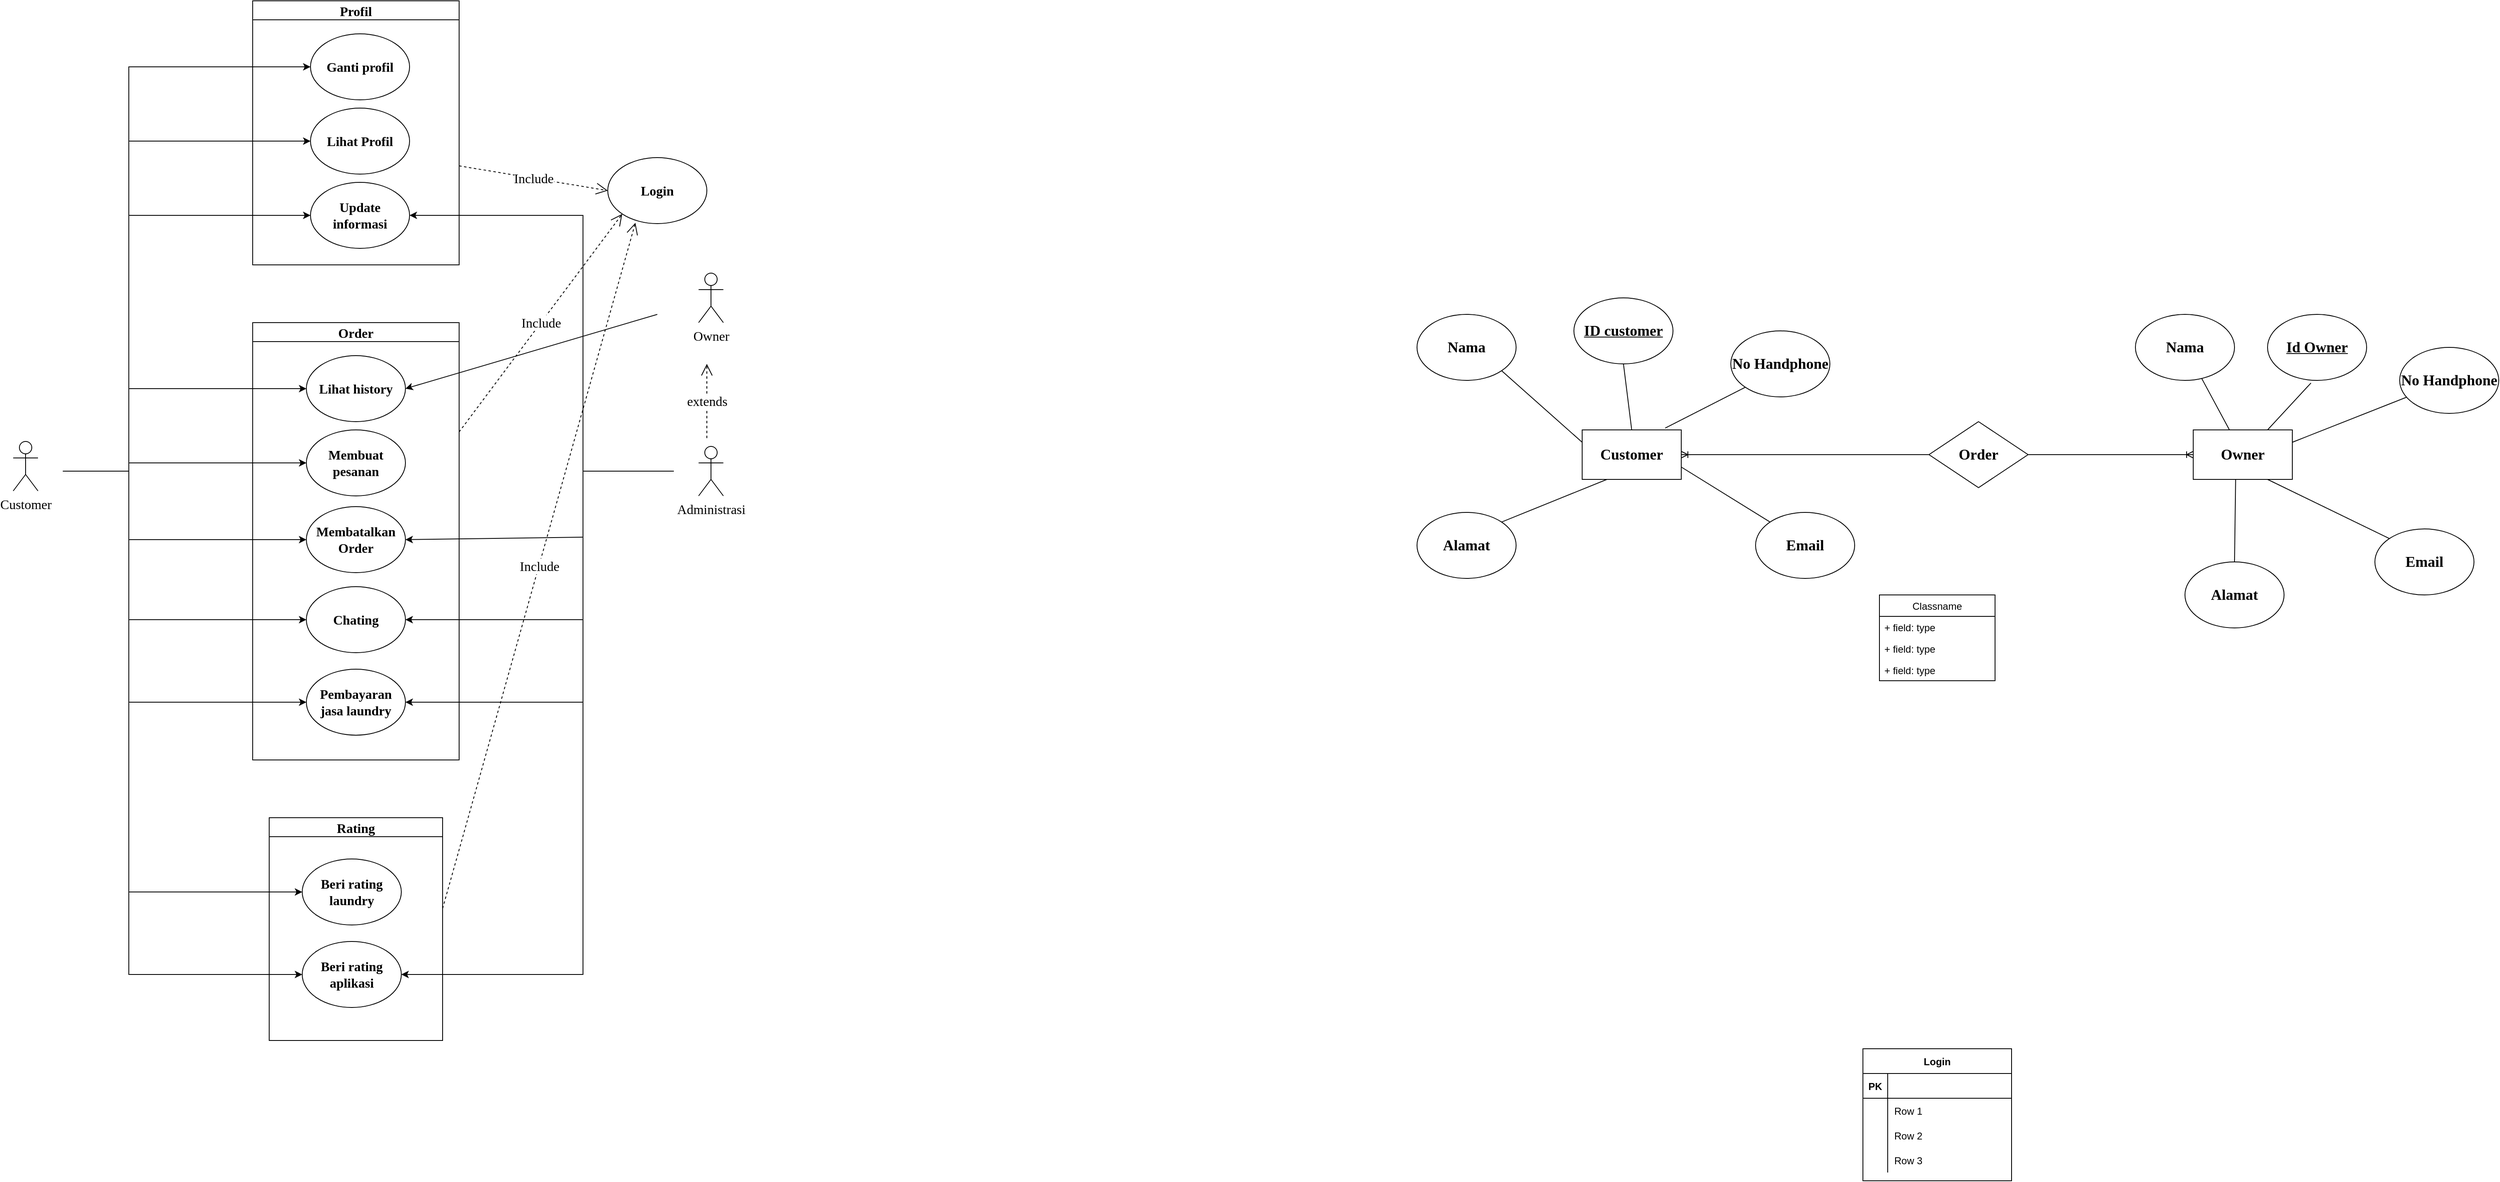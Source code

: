 <mxfile version="20.3.0" type="google" pages="4"><diagram id="HQAU0BLGPyUO8PzHPQU8" name="Page-1"><mxGraphModel grid="1" page="1" gridSize="10" guides="1" tooltips="1" connect="1" arrows="1" fold="1" pageScale="1" pageWidth="850" pageHeight="1100" math="0" shadow="0"><root><mxCell id="0"/><mxCell id="1" parent="0"/><mxCell id="5EICVcRKzervWD6WRTMy-1" value="Order" style="swimlane;fontFamily=Comic Sans MS;fontStyle=1;fontSize=16;" vertex="1" parent="1"><mxGeometry x="170" y="270" width="250" height="530" as="geometry"/></mxCell><mxCell id="5EICVcRKzervWD6WRTMy-2" value="Membuat pesanan" style="ellipse;whiteSpace=wrap;html=1;fontFamily=Comic Sans MS;fontStyle=1;fontSize=16;" vertex="1" parent="5EICVcRKzervWD6WRTMy-1"><mxGeometry x="65" y="130" width="120" height="80" as="geometry"/></mxCell><mxCell id="5EICVcRKzervWD6WRTMy-3" value="Membatalkan Order" style="ellipse;whiteSpace=wrap;html=1;fontFamily=Comic Sans MS;fontStyle=1;fontSize=16;" vertex="1" parent="5EICVcRKzervWD6WRTMy-1"><mxGeometry x="65" y="223" width="120" height="80" as="geometry"/></mxCell><mxCell id="5EICVcRKzervWD6WRTMy-4" value="Chating" style="ellipse;whiteSpace=wrap;html=1;fontFamily=Comic Sans MS;fontStyle=1;fontSize=16;" vertex="1" parent="5EICVcRKzervWD6WRTMy-1"><mxGeometry x="65" y="320" width="120" height="80" as="geometry"/></mxCell><mxCell id="5EICVcRKzervWD6WRTMy-5" value="Pembayaran jasa laundry" style="ellipse;whiteSpace=wrap;html=1;fontFamily=Comic Sans MS;fontStyle=1;fontSize=16;" vertex="1" parent="5EICVcRKzervWD6WRTMy-1"><mxGeometry x="65" y="420" width="120" height="80" as="geometry"/></mxCell><mxCell id="5EICVcRKzervWD6WRTMy-6" value="Lihat history" style="ellipse;whiteSpace=wrap;html=1;fontFamily=Comic Sans MS;fontStyle=1;fontSize=16;" vertex="1" parent="5EICVcRKzervWD6WRTMy-1"><mxGeometry x="65" y="40" width="120" height="80" as="geometry"/></mxCell><mxCell id="5EICVcRKzervWD6WRTMy-7" value="Customer" style="shape=umlActor;verticalLabelPosition=bottom;verticalAlign=top;html=1;outlineConnect=0;fontFamily=Comic Sans MS;fontSize=16;" vertex="1" parent="1"><mxGeometry x="-120" y="414" width="30" height="60" as="geometry"/></mxCell><mxCell id="5EICVcRKzervWD6WRTMy-8" value="Owner" style="shape=umlActor;verticalLabelPosition=bottom;verticalAlign=top;html=1;outlineConnect=0;fontFamily=Comic Sans MS;fontSize=16;" vertex="1" parent="1"><mxGeometry x="710" y="210" width="30" height="60" as="geometry"/></mxCell><mxCell id="5EICVcRKzervWD6WRTMy-9" value="Profil" style="swimlane;fontFamily=Comic Sans MS;fontStyle=1;fontSize=16;" vertex="1" parent="1"><mxGeometry x="170" y="-120" width="250" height="320" as="geometry"/></mxCell><mxCell id="5EICVcRKzervWD6WRTMy-10" value="Ganti profil" style="ellipse;whiteSpace=wrap;html=1;fontFamily=Comic Sans MS;fontStyle=1;fontSize=16;" vertex="1" parent="5EICVcRKzervWD6WRTMy-9"><mxGeometry x="70" y="40" width="120" height="80" as="geometry"/></mxCell><mxCell id="5EICVcRKzervWD6WRTMy-11" value="Update informasi" style="ellipse;whiteSpace=wrap;html=1;fontFamily=Comic Sans MS;fontStyle=1;fontSize=16;" vertex="1" parent="5EICVcRKzervWD6WRTMy-9"><mxGeometry x="70" y="220" width="120" height="80" as="geometry"/></mxCell><mxCell id="5EICVcRKzervWD6WRTMy-12" value="Lihat Profil" style="ellipse;whiteSpace=wrap;html=1;fontFamily=Comic Sans MS;fontStyle=1;fontSize=16;" vertex="1" parent="5EICVcRKzervWD6WRTMy-9"><mxGeometry x="70" y="130" width="120" height="80" as="geometry"/></mxCell><mxCell id="5EICVcRKzervWD6WRTMy-13" value="Rating" style="swimlane;fontFamily=Comic Sans MS;fontStyle=1;fontSize=16;" vertex="1" parent="1"><mxGeometry x="190" y="870" width="210" height="270" as="geometry"/></mxCell><mxCell id="5EICVcRKzervWD6WRTMy-14" value="Beri rating laundry" style="ellipse;whiteSpace=wrap;html=1;fontFamily=Comic Sans MS;fontStyle=1;fontSize=16;" vertex="1" parent="5EICVcRKzervWD6WRTMy-13"><mxGeometry x="40" y="50" width="120" height="80" as="geometry"/></mxCell><mxCell id="5EICVcRKzervWD6WRTMy-15" value="Beri rating aplikasi" style="ellipse;whiteSpace=wrap;html=1;fontFamily=Comic Sans MS;fontStyle=1;fontSize=16;" vertex="1" parent="5EICVcRKzervWD6WRTMy-13"><mxGeometry x="40" y="150" width="120" height="80" as="geometry"/></mxCell><mxCell id="5EICVcRKzervWD6WRTMy-16" value="" style="endArrow=classic;html=1;rounded=0;fontFamily=Comic Sans MS;fontSize=16;entryX=0;entryY=0.5;entryDx=0;entryDy=0;" edge="1" parent="1" target="5EICVcRKzervWD6WRTMy-10"><mxGeometry width="50" height="50" relative="1" as="geometry"><mxPoint x="-60" y="450" as="sourcePoint"/><mxPoint x="380" y="230" as="targetPoint"/><Array as="points"><mxPoint x="20" y="450"/><mxPoint x="20" y="-40"/></Array></mxGeometry></mxCell><mxCell id="5EICVcRKzervWD6WRTMy-17" value="" style="endArrow=classic;html=1;rounded=0;fontFamily=Comic Sans MS;fontSize=16;entryX=0;entryY=0.5;entryDx=0;entryDy=0;" edge="1" parent="1" target="5EICVcRKzervWD6WRTMy-12"><mxGeometry width="50" height="50" relative="1" as="geometry"><mxPoint x="20" y="50" as="sourcePoint"/><mxPoint x="380" y="230" as="targetPoint"/></mxGeometry></mxCell><mxCell id="5EICVcRKzervWD6WRTMy-18" value="" style="endArrow=classic;html=1;rounded=0;fontFamily=Comic Sans MS;fontSize=16;entryX=0;entryY=0.5;entryDx=0;entryDy=0;" edge="1" parent="1" target="5EICVcRKzervWD6WRTMy-11"><mxGeometry width="50" height="50" relative="1" as="geometry"><mxPoint x="20" y="140" as="sourcePoint"/><mxPoint x="380" y="230" as="targetPoint"/></mxGeometry></mxCell><mxCell id="5EICVcRKzervWD6WRTMy-19" value="" style="endArrow=classic;html=1;rounded=0;fontFamily=Comic Sans MS;fontSize=16;entryX=0;entryY=0.5;entryDx=0;entryDy=0;" edge="1" parent="1" target="5EICVcRKzervWD6WRTMy-6"><mxGeometry width="50" height="50" relative="1" as="geometry"><mxPoint x="20" y="350" as="sourcePoint"/><mxPoint x="380" y="520" as="targetPoint"/></mxGeometry></mxCell><mxCell id="5EICVcRKzervWD6WRTMy-20" value="" style="endArrow=classic;html=1;rounded=0;fontFamily=Comic Sans MS;fontSize=16;entryX=0;entryY=0.5;entryDx=0;entryDy=0;" edge="1" parent="1" target="5EICVcRKzervWD6WRTMy-2"><mxGeometry width="50" height="50" relative="1" as="geometry"><mxPoint x="20" y="440" as="sourcePoint"/><mxPoint x="380" y="520" as="targetPoint"/></mxGeometry></mxCell><mxCell id="5EICVcRKzervWD6WRTMy-21" value="" style="endArrow=classic;html=1;rounded=0;fontFamily=Comic Sans MS;fontSize=16;entryX=0;entryY=0.5;entryDx=0;entryDy=0;" edge="1" parent="1" target="5EICVcRKzervWD6WRTMy-15"><mxGeometry width="50" height="50" relative="1" as="geometry"><mxPoint x="-60" y="450" as="sourcePoint"/><mxPoint x="380" y="660" as="targetPoint"/><Array as="points"><mxPoint x="20" y="450"/><mxPoint x="20" y="1060"/></Array></mxGeometry></mxCell><mxCell id="5EICVcRKzervWD6WRTMy-22" value="" style="endArrow=classic;html=1;rounded=0;fontFamily=Comic Sans MS;fontSize=16;entryX=0;entryY=0.5;entryDx=0;entryDy=0;" edge="1" parent="1" target="5EICVcRKzervWD6WRTMy-3"><mxGeometry width="50" height="50" relative="1" as="geometry"><mxPoint x="20" y="533" as="sourcePoint"/><mxPoint x="380" y="660" as="targetPoint"/></mxGeometry></mxCell><mxCell id="5EICVcRKzervWD6WRTMy-23" value="" style="endArrow=classic;html=1;rounded=0;fontFamily=Comic Sans MS;fontSize=16;entryX=0;entryY=0.5;entryDx=0;entryDy=0;" edge="1" parent="1" target="5EICVcRKzervWD6WRTMy-4"><mxGeometry width="50" height="50" relative="1" as="geometry"><mxPoint x="20" y="630" as="sourcePoint"/><mxPoint x="380" y="660" as="targetPoint"/></mxGeometry></mxCell><mxCell id="5EICVcRKzervWD6WRTMy-24" value="" style="endArrow=classic;html=1;rounded=0;fontFamily=Comic Sans MS;fontSize=16;entryX=0;entryY=0.5;entryDx=0;entryDy=0;" edge="1" parent="1" target="5EICVcRKzervWD6WRTMy-5"><mxGeometry width="50" height="50" relative="1" as="geometry"><mxPoint x="20" y="730" as="sourcePoint"/><mxPoint x="380" y="810" as="targetPoint"/></mxGeometry></mxCell><mxCell id="5EICVcRKzervWD6WRTMy-25" value="" style="endArrow=classic;html=1;rounded=0;fontFamily=Comic Sans MS;fontSize=16;entryX=0;entryY=0.5;entryDx=0;entryDy=0;" edge="1" parent="1" target="5EICVcRKzervWD6WRTMy-14"><mxGeometry width="50" height="50" relative="1" as="geometry"><mxPoint x="20" y="960" as="sourcePoint"/><mxPoint x="380" y="810" as="targetPoint"/></mxGeometry></mxCell><mxCell id="5EICVcRKzervWD6WRTMy-26" value="" style="endArrow=classic;html=1;rounded=0;fontFamily=Comic Sans MS;fontSize=16;entryX=1;entryY=0.5;entryDx=0;entryDy=0;" edge="1" parent="1" target="5EICVcRKzervWD6WRTMy-11"><mxGeometry width="50" height="50" relative="1" as="geometry"><mxPoint x="680" y="450" as="sourcePoint"/><mxPoint x="380" y="380" as="targetPoint"/><Array as="points"><mxPoint x="570" y="450"/><mxPoint x="570" y="140"/></Array></mxGeometry></mxCell><mxCell id="5EICVcRKzervWD6WRTMy-27" value="" style="endArrow=classic;html=1;rounded=0;fontFamily=Comic Sans MS;fontSize=16;entryX=1;entryY=0.5;entryDx=0;entryDy=0;" edge="1" parent="1" target="5EICVcRKzervWD6WRTMy-15"><mxGeometry width="50" height="50" relative="1" as="geometry"><mxPoint x="680" y="450" as="sourcePoint"/><mxPoint x="380" y="520" as="targetPoint"/><Array as="points"><mxPoint x="570" y="450"/><mxPoint x="570" y="530"/><mxPoint x="570" y="1060"/></Array></mxGeometry></mxCell><mxCell id="5EICVcRKzervWD6WRTMy-28" value="" style="endArrow=classic;html=1;rounded=0;fontFamily=Comic Sans MS;fontSize=16;entryX=1;entryY=0.5;entryDx=0;entryDy=0;" edge="1" parent="1" target="5EICVcRKzervWD6WRTMy-3"><mxGeometry width="50" height="50" relative="1" as="geometry"><mxPoint x="570" y="530" as="sourcePoint"/><mxPoint x="360" y="530" as="targetPoint"/></mxGeometry></mxCell><mxCell id="5EICVcRKzervWD6WRTMy-29" value="" style="endArrow=classic;html=1;rounded=0;fontFamily=Comic Sans MS;fontSize=16;entryX=1;entryY=0.5;entryDx=0;entryDy=0;" edge="1" parent="1" target="5EICVcRKzervWD6WRTMy-4"><mxGeometry width="50" height="50" relative="1" as="geometry"><mxPoint x="570" y="630" as="sourcePoint"/><mxPoint x="380" y="520" as="targetPoint"/></mxGeometry></mxCell><mxCell id="5EICVcRKzervWD6WRTMy-30" value="Login" style="ellipse;whiteSpace=wrap;html=1;fontFamily=Comic Sans MS;fontStyle=1;fontSize=16;" vertex="1" parent="1"><mxGeometry x="600" y="70" width="120" height="80" as="geometry"/></mxCell><mxCell id="5EICVcRKzervWD6WRTMy-31" value="Include" style="endArrow=open;endSize=12;dashed=1;html=1;rounded=0;fontFamily=Comic Sans MS;fontSize=16;entryX=0;entryY=0.5;entryDx=0;entryDy=0;" edge="1" parent="1" target="5EICVcRKzervWD6WRTMy-30"><mxGeometry width="160" relative="1" as="geometry"><mxPoint x="420" y="80" as="sourcePoint"/><mxPoint x="430" y="410" as="targetPoint"/></mxGeometry></mxCell><mxCell id="5EICVcRKzervWD6WRTMy-32" value="Include" style="endArrow=open;endSize=12;dashed=1;html=1;rounded=0;fontFamily=Comic Sans MS;fontSize=16;exitX=1;exitY=0.25;exitDx=0;exitDy=0;entryX=0;entryY=1;entryDx=0;entryDy=0;" edge="1" parent="1" source="5EICVcRKzervWD6WRTMy-1" target="5EICVcRKzervWD6WRTMy-30"><mxGeometry width="160" relative="1" as="geometry"><mxPoint x="430.0" y="90" as="sourcePoint"/><mxPoint x="600" y="60" as="targetPoint"/></mxGeometry></mxCell><mxCell id="5EICVcRKzervWD6WRTMy-33" value="Include" style="endArrow=open;endSize=12;dashed=1;html=1;rounded=0;fontFamily=Comic Sans MS;fontSize=16;entryX=0.279;entryY=0.987;entryDx=0;entryDy=0;entryPerimeter=0;" edge="1" parent="1" target="5EICVcRKzervWD6WRTMy-30"><mxGeometry width="160" relative="1" as="geometry"><mxPoint x="400" y="980" as="sourcePoint"/><mxPoint x="610.0" y="70" as="targetPoint"/></mxGeometry></mxCell><mxCell id="5EICVcRKzervWD6WRTMy-34" value="Administrasi" style="shape=umlActor;verticalLabelPosition=bottom;verticalAlign=top;html=1;outlineConnect=0;fontFamily=Comic Sans MS;fontSize=16;" vertex="1" parent="1"><mxGeometry x="710" y="420" width="30" height="60" as="geometry"/></mxCell><mxCell id="5EICVcRKzervWD6WRTMy-35" value="extends" style="endArrow=open;endSize=12;dashed=1;html=1;rounded=0;fontFamily=Comic Sans MS;fontSize=16;" edge="1" parent="1"><mxGeometry width="160" relative="1" as="geometry"><mxPoint x="720" y="410" as="sourcePoint"/><mxPoint x="720" y="320" as="targetPoint"/></mxGeometry></mxCell><mxCell id="5EICVcRKzervWD6WRTMy-36" value="" style="endArrow=classic;html=1;rounded=0;fontFamily=Comic Sans MS;fontSize=16;entryX=1;entryY=0.5;entryDx=0;entryDy=0;" edge="1" parent="1" target="5EICVcRKzervWD6WRTMy-6"><mxGeometry width="50" height="50" relative="1" as="geometry"><mxPoint x="660" y="260" as="sourcePoint"/><mxPoint x="310" y="460" as="targetPoint"/></mxGeometry></mxCell><mxCell id="5EICVcRKzervWD6WRTMy-37" value="" style="endArrow=classic;html=1;rounded=0;fontFamily=Comic Sans MS;fontSize=16;entryX=1;entryY=0.5;entryDx=0;entryDy=0;" edge="1" parent="1" target="5EICVcRKzervWD6WRTMy-5"><mxGeometry width="50" height="50" relative="1" as="geometry"><mxPoint x="570" y="730" as="sourcePoint"/><mxPoint x="310" y="460" as="targetPoint"/></mxGeometry></mxCell><mxCell id="5EICVcRKzervWD6WRTMy-38" value="Nama" style="ellipse;whiteSpace=wrap;html=1;fontFamily=Comic Sans MS;fontSize=18;fontStyle=1" vertex="1" parent="1"><mxGeometry x="1580" y="260" width="120" height="80" as="geometry"/></mxCell><mxCell id="5EICVcRKzervWD6WRTMy-39" value="Customer" style="rounded=0;whiteSpace=wrap;html=1;fontFamily=Comic Sans MS;fontSize=18;fontStyle=1" vertex="1" parent="1"><mxGeometry x="1780" y="400" width="120" height="60" as="geometry"/></mxCell><mxCell id="5EICVcRKzervWD6WRTMy-40" value="Email" style="ellipse;whiteSpace=wrap;html=1;fontFamily=Comic Sans MS;fontSize=18;fontStyle=1" vertex="1" parent="1"><mxGeometry x="1990" y="500" width="120" height="80" as="geometry"/></mxCell><mxCell id="5EICVcRKzervWD6WRTMy-41" value="ID customer" style="ellipse;whiteSpace=wrap;html=1;fontFamily=Comic Sans MS;fontSize=18;fontStyle=5" vertex="1" parent="1"><mxGeometry x="1770" y="240" width="120" height="80" as="geometry"/></mxCell><mxCell id="5EICVcRKzervWD6WRTMy-42" value="No Handphone" style="ellipse;whiteSpace=wrap;html=1;fontFamily=Comic Sans MS;fontSize=18;fontStyle=1" vertex="1" parent="1"><mxGeometry x="1960" y="280" width="120" height="80" as="geometry"/></mxCell><mxCell id="5EICVcRKzervWD6WRTMy-43" value="Alamat" style="ellipse;whiteSpace=wrap;html=1;fontFamily=Comic Sans MS;fontSize=18;fontStyle=1" vertex="1" parent="1"><mxGeometry x="1580" y="500" width="120" height="80" as="geometry"/></mxCell><mxCell id="5EICVcRKzervWD6WRTMy-44" value="" style="endArrow=none;html=1;rounded=0;fontFamily=Comic Sans MS;fontSize=18;entryX=0.5;entryY=1;entryDx=0;entryDy=0;exitX=0.5;exitY=0;exitDx=0;exitDy=0;" edge="1" parent="1" source="5EICVcRKzervWD6WRTMy-39" target="5EICVcRKzervWD6WRTMy-41"><mxGeometry width="50" height="50" relative="1" as="geometry"><mxPoint x="1840" y="340" as="sourcePoint"/><mxPoint x="1890" y="290" as="targetPoint"/></mxGeometry></mxCell><mxCell id="5EICVcRKzervWD6WRTMy-45" value="" style="endArrow=none;html=1;rounded=0;fontFamily=Comic Sans MS;fontSize=18;entryX=0;entryY=1;entryDx=0;entryDy=0;exitX=0.838;exitY=-0.036;exitDx=0;exitDy=0;exitPerimeter=0;" edge="1" parent="1" source="5EICVcRKzervWD6WRTMy-39" target="5EICVcRKzervWD6WRTMy-42"><mxGeometry width="50" height="50" relative="1" as="geometry"><mxPoint x="1840" y="340" as="sourcePoint"/><mxPoint x="1890" y="290" as="targetPoint"/></mxGeometry></mxCell><mxCell id="5EICVcRKzervWD6WRTMy-46" value="" style="endArrow=none;html=1;rounded=0;fontFamily=Comic Sans MS;fontSize=18;entryX=0;entryY=0;entryDx=0;entryDy=0;exitX=1;exitY=0.75;exitDx=0;exitDy=0;" edge="1" parent="1" source="5EICVcRKzervWD6WRTMy-39" target="5EICVcRKzervWD6WRTMy-40"><mxGeometry width="50" height="50" relative="1" as="geometry"><mxPoint x="1840" y="340" as="sourcePoint"/><mxPoint x="1890" y="290" as="targetPoint"/></mxGeometry></mxCell><mxCell id="5EICVcRKzervWD6WRTMy-47" value="" style="endArrow=none;html=1;rounded=0;fontFamily=Comic Sans MS;fontSize=18;entryX=1;entryY=0;entryDx=0;entryDy=0;exitX=0.25;exitY=1;exitDx=0;exitDy=0;" edge="1" parent="1" source="5EICVcRKzervWD6WRTMy-39" target="5EICVcRKzervWD6WRTMy-43"><mxGeometry width="50" height="50" relative="1" as="geometry"><mxPoint x="1840" y="340" as="sourcePoint"/><mxPoint x="1890" y="290" as="targetPoint"/></mxGeometry></mxCell><mxCell id="5EICVcRKzervWD6WRTMy-48" value="" style="endArrow=none;html=1;rounded=0;fontFamily=Comic Sans MS;fontSize=18;entryX=1;entryY=1;entryDx=0;entryDy=0;exitX=0;exitY=0.25;exitDx=0;exitDy=0;" edge="1" parent="1" source="5EICVcRKzervWD6WRTMy-39" target="5EICVcRKzervWD6WRTMy-38"><mxGeometry width="50" height="50" relative="1" as="geometry"><mxPoint x="1840" y="340" as="sourcePoint"/><mxPoint x="1890" y="290" as="targetPoint"/></mxGeometry></mxCell><mxCell id="5EICVcRKzervWD6WRTMy-49" value="Order" style="rhombus;whiteSpace=wrap;html=1;fontFamily=Comic Sans MS;fontSize=18;fontStyle=1" vertex="1" parent="1"><mxGeometry x="2200" y="390" width="120" height="80" as="geometry"/></mxCell><mxCell id="5EICVcRKzervWD6WRTMy-50" value="Owner" style="rounded=0;whiteSpace=wrap;html=1;fontFamily=Comic Sans MS;fontSize=18;fontStyle=1" vertex="1" parent="1"><mxGeometry x="2520" y="400" width="120" height="60" as="geometry"/></mxCell><mxCell id="5EICVcRKzervWD6WRTMy-51" value="Nama" style="ellipse;whiteSpace=wrap;html=1;fontFamily=Comic Sans MS;fontSize=18;fontStyle=1" vertex="1" parent="1"><mxGeometry x="2450" y="260" width="120" height="80" as="geometry"/></mxCell><mxCell id="5EICVcRKzervWD6WRTMy-52" value="Id Owner" style="ellipse;whiteSpace=wrap;html=1;fontFamily=Comic Sans MS;fontSize=18;fontStyle=5" vertex="1" parent="1"><mxGeometry x="2610" y="260" width="120" height="80" as="geometry"/></mxCell><mxCell id="5EICVcRKzervWD6WRTMy-53" value="No Handphone" style="ellipse;whiteSpace=wrap;html=1;fontFamily=Comic Sans MS;fontSize=18;fontStyle=1" vertex="1" parent="1"><mxGeometry x="2770" y="300" width="120" height="80" as="geometry"/></mxCell><mxCell id="5EICVcRKzervWD6WRTMy-54" value="Email" style="ellipse;whiteSpace=wrap;html=1;fontFamily=Comic Sans MS;fontSize=18;fontStyle=1" vertex="1" parent="1"><mxGeometry x="2740" y="520" width="120" height="80" as="geometry"/></mxCell><mxCell id="5EICVcRKzervWD6WRTMy-55" value="Alamat" style="ellipse;whiteSpace=wrap;html=1;fontFamily=Comic Sans MS;fontSize=18;fontStyle=1" vertex="1" parent="1"><mxGeometry x="2510" y="560" width="120" height="80" as="geometry"/></mxCell><mxCell id="5EICVcRKzervWD6WRTMy-56" value="" style="edgeStyle=entityRelationEdgeStyle;fontSize=12;html=1;endArrow=ERoneToMany;rounded=0;fontFamily=Comic Sans MS;entryX=1;entryY=0.5;entryDx=0;entryDy=0;exitX=0;exitY=0.5;exitDx=0;exitDy=0;" edge="1" parent="1" source="5EICVcRKzervWD6WRTMy-49" target="5EICVcRKzervWD6WRTMy-39"><mxGeometry width="100" height="100" relative="1" as="geometry"><mxPoint x="2100" y="500" as="sourcePoint"/><mxPoint x="2200" y="400" as="targetPoint"/></mxGeometry></mxCell><mxCell id="5EICVcRKzervWD6WRTMy-57" value="" style="endArrow=none;html=1;rounded=0;fontFamily=Comic Sans MS;fontSize=18;" edge="1" parent="1" source="5EICVcRKzervWD6WRTMy-50" target="5EICVcRKzervWD6WRTMy-51"><mxGeometry width="50" height="50" relative="1" as="geometry"><mxPoint x="2430" y="500" as="sourcePoint"/><mxPoint x="2480" y="450" as="targetPoint"/></mxGeometry></mxCell><mxCell id="5EICVcRKzervWD6WRTMy-58" value="" style="endArrow=none;html=1;rounded=0;fontFamily=Comic Sans MS;fontSize=18;entryX=0.438;entryY=1.04;entryDx=0;entryDy=0;entryPerimeter=0;exitX=0.75;exitY=0;exitDx=0;exitDy=0;" edge="1" parent="1" source="5EICVcRKzervWD6WRTMy-50" target="5EICVcRKzervWD6WRTMy-52"><mxGeometry width="50" height="50" relative="1" as="geometry"><mxPoint x="2430" y="500" as="sourcePoint"/><mxPoint x="2480" y="450" as="targetPoint"/></mxGeometry></mxCell><mxCell id="5EICVcRKzervWD6WRTMy-59" value="" style="endArrow=none;html=1;rounded=0;fontFamily=Comic Sans MS;fontSize=18;exitX=1;exitY=0.25;exitDx=0;exitDy=0;" edge="1" parent="1" source="5EICVcRKzervWD6WRTMy-50" target="5EICVcRKzervWD6WRTMy-53"><mxGeometry width="50" height="50" relative="1" as="geometry"><mxPoint x="2430" y="500" as="sourcePoint"/><mxPoint x="2480" y="450" as="targetPoint"/></mxGeometry></mxCell><mxCell id="5EICVcRKzervWD6WRTMy-60" value="" style="endArrow=none;html=1;rounded=0;fontFamily=Comic Sans MS;fontSize=18;entryX=0;entryY=0;entryDx=0;entryDy=0;exitX=0.75;exitY=1;exitDx=0;exitDy=0;" edge="1" parent="1" source="5EICVcRKzervWD6WRTMy-50" target="5EICVcRKzervWD6WRTMy-54"><mxGeometry width="50" height="50" relative="1" as="geometry"><mxPoint x="2430" y="500" as="sourcePoint"/><mxPoint x="2480" y="450" as="targetPoint"/></mxGeometry></mxCell><mxCell id="5EICVcRKzervWD6WRTMy-61" value="" style="endArrow=none;html=1;rounded=0;fontFamily=Comic Sans MS;fontSize=18;entryX=0.428;entryY=0.993;entryDx=0;entryDy=0;entryPerimeter=0;exitX=0.5;exitY=0;exitDx=0;exitDy=0;" edge="1" parent="1" source="5EICVcRKzervWD6WRTMy-55" target="5EICVcRKzervWD6WRTMy-50"><mxGeometry width="50" height="50" relative="1" as="geometry"><mxPoint x="2430" y="500" as="sourcePoint"/><mxPoint x="2480" y="450" as="targetPoint"/></mxGeometry></mxCell><mxCell id="5EICVcRKzervWD6WRTMy-62" value="" style="edgeStyle=entityRelationEdgeStyle;fontSize=12;html=1;endArrow=ERoneToMany;rounded=0;fontFamily=Comic Sans MS;entryX=0;entryY=0.5;entryDx=0;entryDy=0;exitX=1;exitY=0.5;exitDx=0;exitDy=0;" edge="1" parent="1" source="5EICVcRKzervWD6WRTMy-49" target="5EICVcRKzervWD6WRTMy-50"><mxGeometry width="100" height="100" relative="1" as="geometry"><mxPoint x="2400" y="530" as="sourcePoint"/><mxPoint x="2500" y="430" as="targetPoint"/></mxGeometry></mxCell><mxCell id="5EICVcRKzervWD6WRTMy-63" value="Classname" style="swimlane;fontStyle=0;childLayout=stackLayout;horizontal=1;startSize=26;fillColor=none;horizontalStack=0;resizeParent=1;resizeParentMax=0;resizeLast=0;collapsible=1;marginBottom=0;" vertex="1" parent="1"><mxGeometry x="2140" y="600" width="140" height="104" as="geometry"/></mxCell><mxCell id="5EICVcRKzervWD6WRTMy-64" value="+ field: type" style="text;strokeColor=none;fillColor=none;align=left;verticalAlign=top;spacingLeft=4;spacingRight=4;overflow=hidden;rotatable=0;points=[[0,0.5],[1,0.5]];portConstraint=eastwest;" vertex="1" parent="5EICVcRKzervWD6WRTMy-63"><mxGeometry y="26" width="140" height="26" as="geometry"/></mxCell><mxCell id="5EICVcRKzervWD6WRTMy-65" value="+ field: type" style="text;strokeColor=none;fillColor=none;align=left;verticalAlign=top;spacingLeft=4;spacingRight=4;overflow=hidden;rotatable=0;points=[[0,0.5],[1,0.5]];portConstraint=eastwest;" vertex="1" parent="5EICVcRKzervWD6WRTMy-63"><mxGeometry y="52" width="140" height="26" as="geometry"/></mxCell><mxCell id="5EICVcRKzervWD6WRTMy-66" value="+ field: type" style="text;strokeColor=none;fillColor=none;align=left;verticalAlign=top;spacingLeft=4;spacingRight=4;overflow=hidden;rotatable=0;points=[[0,0.5],[1,0.5]];portConstraint=eastwest;" vertex="1" parent="5EICVcRKzervWD6WRTMy-63"><mxGeometry y="78" width="140" height="26" as="geometry"/></mxCell><mxCell id="5EICVcRKzervWD6WRTMy-67" value="Login" style="shape=table;startSize=30;container=1;collapsible=1;childLayout=tableLayout;fixedRows=1;rowLines=0;fontStyle=1;align=center;resizeLast=1;" vertex="1" parent="1"><mxGeometry x="2120" y="1150" width="180" height="160" as="geometry"/></mxCell><mxCell id="5EICVcRKzervWD6WRTMy-68" value="" style="shape=tableRow;horizontal=0;startSize=0;swimlaneHead=0;swimlaneBody=0;fillColor=none;collapsible=0;dropTarget=0;points=[[0,0.5],[1,0.5]];portConstraint=eastwest;top=0;left=0;right=0;bottom=1;" vertex="1" parent="5EICVcRKzervWD6WRTMy-67"><mxGeometry y="30" width="180" height="30" as="geometry"/></mxCell><mxCell id="5EICVcRKzervWD6WRTMy-69" value="PK" style="shape=partialRectangle;connectable=0;fillColor=none;top=0;left=0;bottom=0;right=0;fontStyle=1;overflow=hidden;" vertex="1" parent="5EICVcRKzervWD6WRTMy-68"><mxGeometry width="30" height="30" as="geometry"><mxRectangle width="30" height="30" as="alternateBounds"/></mxGeometry></mxCell><mxCell id="5EICVcRKzervWD6WRTMy-70" value="" style="shape=partialRectangle;connectable=0;fillColor=none;top=0;left=0;bottom=0;right=0;align=left;spacingLeft=6;fontStyle=5;overflow=hidden;" vertex="1" parent="5EICVcRKzervWD6WRTMy-68"><mxGeometry x="30" width="150" height="30" as="geometry"><mxRectangle width="150" height="30" as="alternateBounds"/></mxGeometry></mxCell><mxCell id="5EICVcRKzervWD6WRTMy-71" value="" style="shape=tableRow;horizontal=0;startSize=0;swimlaneHead=0;swimlaneBody=0;fillColor=none;collapsible=0;dropTarget=0;points=[[0,0.5],[1,0.5]];portConstraint=eastwest;top=0;left=0;right=0;bottom=0;" vertex="1" parent="5EICVcRKzervWD6WRTMy-67"><mxGeometry y="60" width="180" height="30" as="geometry"/></mxCell><mxCell id="5EICVcRKzervWD6WRTMy-72" value="" style="shape=partialRectangle;connectable=0;fillColor=none;top=0;left=0;bottom=0;right=0;editable=1;overflow=hidden;" vertex="1" parent="5EICVcRKzervWD6WRTMy-71"><mxGeometry width="30" height="30" as="geometry"><mxRectangle width="30" height="30" as="alternateBounds"/></mxGeometry></mxCell><mxCell id="5EICVcRKzervWD6WRTMy-73" value="Row 1" style="shape=partialRectangle;connectable=0;fillColor=none;top=0;left=0;bottom=0;right=0;align=left;spacingLeft=6;overflow=hidden;" vertex="1" parent="5EICVcRKzervWD6WRTMy-71"><mxGeometry x="30" width="150" height="30" as="geometry"><mxRectangle width="150" height="30" as="alternateBounds"/></mxGeometry></mxCell><mxCell id="5EICVcRKzervWD6WRTMy-74" value="" style="shape=tableRow;horizontal=0;startSize=0;swimlaneHead=0;swimlaneBody=0;fillColor=none;collapsible=0;dropTarget=0;points=[[0,0.5],[1,0.5]];portConstraint=eastwest;top=0;left=0;right=0;bottom=0;" vertex="1" parent="5EICVcRKzervWD6WRTMy-67"><mxGeometry y="90" width="180" height="30" as="geometry"/></mxCell><mxCell id="5EICVcRKzervWD6WRTMy-75" value="" style="shape=partialRectangle;connectable=0;fillColor=none;top=0;left=0;bottom=0;right=0;editable=1;overflow=hidden;" vertex="1" parent="5EICVcRKzervWD6WRTMy-74"><mxGeometry width="30" height="30" as="geometry"><mxRectangle width="30" height="30" as="alternateBounds"/></mxGeometry></mxCell><mxCell id="5EICVcRKzervWD6WRTMy-76" value="Row 2" style="shape=partialRectangle;connectable=0;fillColor=none;top=0;left=0;bottom=0;right=0;align=left;spacingLeft=6;overflow=hidden;" vertex="1" parent="5EICVcRKzervWD6WRTMy-74"><mxGeometry x="30" width="150" height="30" as="geometry"><mxRectangle width="150" height="30" as="alternateBounds"/></mxGeometry></mxCell><mxCell id="5EICVcRKzervWD6WRTMy-77" value="" style="shape=tableRow;horizontal=0;startSize=0;swimlaneHead=0;swimlaneBody=0;fillColor=none;collapsible=0;dropTarget=0;points=[[0,0.5],[1,0.5]];portConstraint=eastwest;top=0;left=0;right=0;bottom=0;" vertex="1" parent="5EICVcRKzervWD6WRTMy-67"><mxGeometry y="120" width="180" height="30" as="geometry"/></mxCell><mxCell id="5EICVcRKzervWD6WRTMy-78" value="" style="shape=partialRectangle;connectable=0;fillColor=none;top=0;left=0;bottom=0;right=0;editable=1;overflow=hidden;" vertex="1" parent="5EICVcRKzervWD6WRTMy-77"><mxGeometry width="30" height="30" as="geometry"><mxRectangle width="30" height="30" as="alternateBounds"/></mxGeometry></mxCell><mxCell id="5EICVcRKzervWD6WRTMy-79" value="Row 3" style="shape=partialRectangle;connectable=0;fillColor=none;top=0;left=0;bottom=0;right=0;align=left;spacingLeft=6;overflow=hidden;" vertex="1" parent="5EICVcRKzervWD6WRTMy-77"><mxGeometry x="30" width="150" height="30" as="geometry"><mxRectangle width="150" height="30" as="alternateBounds"/></mxGeometry></mxCell></root></mxGraphModel></diagram><diagram id="B6-kYVdaE3p5HRKISsK5" name="Page-2"><mxGraphModel grid="1" page="1" gridSize="10" guides="1" tooltips="1" connect="1" arrows="1" fold="1" pageScale="1" pageWidth="4681" pageHeight="3300" math="0" shadow="0"><root><mxCell id="0"/><mxCell id="1" parent="0"/><mxCell id="M3nKcYil17fCYq0qVu3z-1" value="Order" style="swimlane;fontFamily=Comic Sans MS;fontStyle=1;fontSize=16;" vertex="1" parent="1"><mxGeometry x="-3950" y="-2620" width="250" height="530" as="geometry"/></mxCell><mxCell id="M3nKcYil17fCYq0qVu3z-2" value="Membuat pesanan" style="ellipse;whiteSpace=wrap;html=1;fontFamily=Comic Sans MS;fontStyle=1;fontSize=16;" vertex="1" parent="M3nKcYil17fCYq0qVu3z-1"><mxGeometry x="65" y="130" width="120" height="80" as="geometry"/></mxCell><mxCell id="M3nKcYil17fCYq0qVu3z-3" value="Membatalkan Order" style="ellipse;whiteSpace=wrap;html=1;fontFamily=Comic Sans MS;fontStyle=1;fontSize=16;" vertex="1" parent="M3nKcYil17fCYq0qVu3z-1"><mxGeometry x="65" y="223" width="120" height="80" as="geometry"/></mxCell><mxCell id="M3nKcYil17fCYq0qVu3z-4" value="Chating" style="ellipse;whiteSpace=wrap;html=1;fontFamily=Comic Sans MS;fontStyle=1;fontSize=16;" vertex="1" parent="M3nKcYil17fCYq0qVu3z-1"><mxGeometry x="65" y="320" width="120" height="80" as="geometry"/></mxCell><mxCell id="M3nKcYil17fCYq0qVu3z-5" value="Melakukan Pembayran" style="ellipse;whiteSpace=wrap;html=1;fontFamily=Comic Sans MS;fontStyle=1;fontSize=16;" vertex="1" parent="M3nKcYil17fCYq0qVu3z-1"><mxGeometry x="65" y="420" width="120" height="80" as="geometry"/></mxCell><mxCell id="M3nKcYil17fCYq0qVu3z-6" value="Lihat history" style="ellipse;whiteSpace=wrap;html=1;fontFamily=Comic Sans MS;fontStyle=1;fontSize=16;" vertex="1" parent="M3nKcYil17fCYq0qVu3z-1"><mxGeometry x="65" y="40" width="120" height="80" as="geometry"/></mxCell><mxCell id="M3nKcYil17fCYq0qVu3z-7" value="Customer" style="shape=umlActor;verticalLabelPosition=bottom;verticalAlign=top;html=1;outlineConnect=0;fontFamily=Comic Sans MS;fontSize=16;" vertex="1" parent="1"><mxGeometry x="-4490" y="-2600" width="30" height="60" as="geometry"/></mxCell><mxCell id="M3nKcYil17fCYq0qVu3z-8" value="Owner" style="shape=umlActor;verticalLabelPosition=bottom;verticalAlign=top;html=1;outlineConnect=0;fontFamily=Comic Sans MS;fontSize=16;" vertex="1" parent="1"><mxGeometry x="-4490" y="-2310" width="30" height="60" as="geometry"/></mxCell><mxCell id="M3nKcYil17fCYq0qVu3z-9" value="Profil" style="swimlane;fontFamily=Comic Sans MS;fontStyle=1;fontSize=16;" vertex="1" parent="1"><mxGeometry x="-3950" y="-3010" width="250" height="320" as="geometry"/></mxCell><mxCell id="M3nKcYil17fCYq0qVu3z-10" value="Ganti profil" style="ellipse;whiteSpace=wrap;html=1;fontFamily=Comic Sans MS;fontStyle=1;fontSize=16;" vertex="1" parent="M3nKcYil17fCYq0qVu3z-9"><mxGeometry x="70" y="40" width="120" height="80" as="geometry"/></mxCell><mxCell id="M3nKcYil17fCYq0qVu3z-11" value="Update informasi" style="ellipse;whiteSpace=wrap;html=1;fontFamily=Comic Sans MS;fontStyle=1;fontSize=16;" vertex="1" parent="M3nKcYil17fCYq0qVu3z-9"><mxGeometry x="70" y="220" width="120" height="80" as="geometry"/></mxCell><mxCell id="M3nKcYil17fCYq0qVu3z-12" value="Lihat Profil" style="ellipse;whiteSpace=wrap;html=1;fontFamily=Comic Sans MS;fontStyle=1;fontSize=16;" vertex="1" parent="M3nKcYil17fCYq0qVu3z-9"><mxGeometry x="70" y="130" width="120" height="80" as="geometry"/></mxCell><mxCell id="M3nKcYil17fCYq0qVu3z-13" value="Rating" style="swimlane;fontFamily=Comic Sans MS;fontStyle=1;fontSize=16;" vertex="1" parent="1"><mxGeometry x="-3930" y="-2020" width="210" height="270" as="geometry"/></mxCell><mxCell id="M3nKcYil17fCYq0qVu3z-14" value="Beri rating laundry" style="ellipse;whiteSpace=wrap;html=1;fontFamily=Comic Sans MS;fontStyle=1;fontSize=16;" vertex="1" parent="M3nKcYil17fCYq0qVu3z-13"><mxGeometry x="40" y="50" width="120" height="80" as="geometry"/></mxCell><mxCell id="M3nKcYil17fCYq0qVu3z-15" value="Beri rating aplikasi" style="ellipse;whiteSpace=wrap;html=1;fontFamily=Comic Sans MS;fontStyle=1;fontSize=16;" vertex="1" parent="M3nKcYil17fCYq0qVu3z-13"><mxGeometry x="40" y="150" width="120" height="80" as="geometry"/></mxCell><mxCell id="M3nKcYil17fCYq0qVu3z-16" value="" style="endArrow=classic;html=1;rounded=0;fontFamily=Comic Sans MS;fontSize=16;entryX=0;entryY=0.5;entryDx=0;entryDy=0;" edge="1" parent="1" target="M3nKcYil17fCYq0qVu3z-10"><mxGeometry width="50" height="50" relative="1" as="geometry"><mxPoint x="-4180" y="-2440" as="sourcePoint"/><mxPoint x="-3740" y="-2660" as="targetPoint"/><Array as="points"><mxPoint x="-4100" y="-2440"/><mxPoint x="-4100" y="-2930"/></Array></mxGeometry></mxCell><mxCell id="M3nKcYil17fCYq0qVu3z-17" value="" style="endArrow=classic;html=1;rounded=0;fontFamily=Comic Sans MS;fontSize=16;entryX=0;entryY=0.5;entryDx=0;entryDy=0;" edge="1" parent="1" target="M3nKcYil17fCYq0qVu3z-12"><mxGeometry width="50" height="50" relative="1" as="geometry"><mxPoint x="-4100" y="-2840" as="sourcePoint"/><mxPoint x="-3740" y="-2660" as="targetPoint"/></mxGeometry></mxCell><mxCell id="M3nKcYil17fCYq0qVu3z-18" value="" style="endArrow=classic;html=1;rounded=0;fontFamily=Comic Sans MS;fontSize=16;entryX=0;entryY=0.5;entryDx=0;entryDy=0;" edge="1" parent="1" target="M3nKcYil17fCYq0qVu3z-11"><mxGeometry width="50" height="50" relative="1" as="geometry"><mxPoint x="-4100" y="-2750" as="sourcePoint"/><mxPoint x="-3740" y="-2660" as="targetPoint"/></mxGeometry></mxCell><mxCell id="M3nKcYil17fCYq0qVu3z-19" value="" style="endArrow=classic;html=1;rounded=0;fontFamily=Comic Sans MS;fontSize=16;entryX=0;entryY=0.5;entryDx=0;entryDy=0;" edge="1" parent="1" target="M3nKcYil17fCYq0qVu3z-6"><mxGeometry width="50" height="50" relative="1" as="geometry"><mxPoint x="-4100" y="-2540" as="sourcePoint"/><mxPoint x="-3740" y="-2370" as="targetPoint"/></mxGeometry></mxCell><mxCell id="M3nKcYil17fCYq0qVu3z-20" value="" style="endArrow=classic;html=1;rounded=0;fontFamily=Comic Sans MS;fontSize=16;entryX=0;entryY=0.5;entryDx=0;entryDy=0;" edge="1" parent="1" target="M3nKcYil17fCYq0qVu3z-2"><mxGeometry width="50" height="50" relative="1" as="geometry"><mxPoint x="-4100" y="-2450" as="sourcePoint"/><mxPoint x="-3740" y="-2370" as="targetPoint"/></mxGeometry></mxCell><mxCell id="M3nKcYil17fCYq0qVu3z-21" value="" style="endArrow=classic;html=1;rounded=0;fontFamily=Comic Sans MS;fontSize=16;entryX=0;entryY=0.5;entryDx=0;entryDy=0;exitX=1;exitY=0.5;exitDx=0;exitDy=0;" edge="1" parent="1" source="M3nKcYil17fCYq0qVu3z-30" target="M3nKcYil17fCYq0qVu3z-15"><mxGeometry width="50" height="50" relative="1" as="geometry"><mxPoint x="-4180" y="-2440" as="sourcePoint"/><mxPoint x="-3740" y="-2230" as="targetPoint"/><Array as="points"><mxPoint x="-4100" y="-2440"/><mxPoint x="-4100" y="-1830"/></Array></mxGeometry></mxCell><mxCell id="M3nKcYil17fCYq0qVu3z-22" value="" style="endArrow=classic;html=1;rounded=0;fontFamily=Comic Sans MS;fontSize=16;entryX=0;entryY=0.5;entryDx=0;entryDy=0;" edge="1" parent="1" target="M3nKcYil17fCYq0qVu3z-3"><mxGeometry width="50" height="50" relative="1" as="geometry"><mxPoint x="-4100" y="-2357" as="sourcePoint"/><mxPoint x="-3740" y="-2230" as="targetPoint"/></mxGeometry></mxCell><mxCell id="M3nKcYil17fCYq0qVu3z-23" value="" style="endArrow=classic;html=1;rounded=0;fontFamily=Comic Sans MS;fontSize=16;entryX=0;entryY=0.5;entryDx=0;entryDy=0;" edge="1" parent="1" target="M3nKcYil17fCYq0qVu3z-4"><mxGeometry width="50" height="50" relative="1" as="geometry"><mxPoint x="-4100" y="-2260" as="sourcePoint"/><mxPoint x="-3740" y="-2230" as="targetPoint"/></mxGeometry></mxCell><mxCell id="M3nKcYil17fCYq0qVu3z-24" value="" style="endArrow=classic;html=1;rounded=0;fontFamily=Comic Sans MS;fontSize=16;entryX=0;entryY=0.5;entryDx=0;entryDy=0;" edge="1" parent="1" target="M3nKcYil17fCYq0qVu3z-5"><mxGeometry width="50" height="50" relative="1" as="geometry"><mxPoint x="-4100" y="-2160" as="sourcePoint"/><mxPoint x="-3740" y="-2080" as="targetPoint"/></mxGeometry></mxCell><mxCell id="M3nKcYil17fCYq0qVu3z-25" value="" style="endArrow=classic;html=1;rounded=0;fontFamily=Comic Sans MS;fontSize=16;entryX=0;entryY=0.5;entryDx=0;entryDy=0;" edge="1" parent="1" target="M3nKcYil17fCYq0qVu3z-14"><mxGeometry width="50" height="50" relative="1" as="geometry"><mxPoint x="-4100" y="-1930" as="sourcePoint"/><mxPoint x="-3740" y="-2080" as="targetPoint"/></mxGeometry></mxCell><mxCell id="M3nKcYil17fCYq0qVu3z-26" value="" style="endArrow=classic;html=1;rounded=0;fontFamily=Comic Sans MS;fontSize=16;entryX=1;entryY=0.5;entryDx=0;entryDy=0;" edge="1" parent="1" target="M3nKcYil17fCYq0qVu3z-11"><mxGeometry width="50" height="50" relative="1" as="geometry"><mxPoint x="-3440" y="-2440" as="sourcePoint"/><mxPoint x="-3740" y="-2510" as="targetPoint"/><Array as="points"><mxPoint x="-3550" y="-2440"/><mxPoint x="-3550" y="-2750"/></Array></mxGeometry></mxCell><mxCell id="M3nKcYil17fCYq0qVu3z-27" value="" style="endArrow=classic;html=1;rounded=0;fontFamily=Comic Sans MS;fontSize=16;entryX=1;entryY=0.5;entryDx=0;entryDy=0;" edge="1" parent="1" target="M3nKcYil17fCYq0qVu3z-15"><mxGeometry width="50" height="50" relative="1" as="geometry"><mxPoint x="-3440" y="-2440" as="sourcePoint"/><mxPoint x="-3740" y="-2370" as="targetPoint"/><Array as="points"><mxPoint x="-3550" y="-2440"/><mxPoint x="-3550" y="-2360"/><mxPoint x="-3550" y="-1830"/></Array></mxGeometry></mxCell><mxCell id="M3nKcYil17fCYq0qVu3z-28" value="" style="endArrow=classic;html=1;rounded=0;fontFamily=Comic Sans MS;fontSize=16;entryX=1;entryY=0.5;entryDx=0;entryDy=0;" edge="1" parent="1" target="M3nKcYil17fCYq0qVu3z-3"><mxGeometry width="50" height="50" relative="1" as="geometry"><mxPoint x="-3550" y="-2360" as="sourcePoint"/><mxPoint x="-3760" y="-2360" as="targetPoint"/></mxGeometry></mxCell><mxCell id="M3nKcYil17fCYq0qVu3z-29" value="" style="endArrow=classic;html=1;rounded=0;fontFamily=Comic Sans MS;fontSize=16;entryX=1;entryY=0.5;entryDx=0;entryDy=0;" edge="1" parent="1" target="M3nKcYil17fCYq0qVu3z-4"><mxGeometry width="50" height="50" relative="1" as="geometry"><mxPoint x="-3550" y="-2260" as="sourcePoint"/><mxPoint x="-3740" y="-2370" as="targetPoint"/></mxGeometry></mxCell><mxCell id="M3nKcYil17fCYq0qVu3z-36" value="" style="endArrow=classic;html=1;rounded=0;fontFamily=Comic Sans MS;fontSize=16;entryX=1;entryY=0.5;entryDx=0;entryDy=0;" edge="1" parent="1" target="M3nKcYil17fCYq0qVu3z-6"><mxGeometry width="50" height="50" relative="1" as="geometry"><mxPoint x="-3440" y="-2440" as="sourcePoint"/><mxPoint x="-3810" y="-2430" as="targetPoint"/></mxGeometry></mxCell><mxCell id="M3nKcYil17fCYq0qVu3z-37" value="" style="endArrow=classic;html=1;rounded=0;fontFamily=Comic Sans MS;fontSize=16;entryX=1;entryY=0.5;entryDx=0;entryDy=0;" edge="1" parent="1" target="M3nKcYil17fCYq0qVu3z-5"><mxGeometry width="50" height="50" relative="1" as="geometry"><mxPoint x="-3550" y="-2160" as="sourcePoint"/><mxPoint x="-3810" y="-2430" as="targetPoint"/></mxGeometry></mxCell><mxCell id="M3nKcYil17fCYq0qVu3z-38" value="Autentikasi" style="swimlane;" vertex="1" parent="1"><mxGeometry x="-4380" y="-2640" width="200" height="250" as="geometry"/></mxCell><mxCell id="M3nKcYil17fCYq0qVu3z-30" value="Login" style="ellipse;whiteSpace=wrap;html=1;fontFamily=Comic Sans MS;fontStyle=1;fontSize=16;" vertex="1" parent="M3nKcYil17fCYq0qVu3z-38"><mxGeometry x="40" y="160" width="120" height="80" as="geometry"/></mxCell><mxCell id="M3nKcYil17fCYq0qVu3z-39" value="Buat akun" style="ellipse;whiteSpace=wrap;html=1;fontFamily=Comic Sans MS;fontStyle=1;fontSize=16;" vertex="1" parent="M3nKcYil17fCYq0qVu3z-38"><mxGeometry x="40" y="30" width="120" height="80" as="geometry"/></mxCell><mxCell id="M3nKcYil17fCYq0qVu3z-41" value="" style="endArrow=classic;html=1;rounded=0;exitX=0.5;exitY=1;exitDx=0;exitDy=0;entryX=0.5;entryY=0;entryDx=0;entryDy=0;dashed=1;" edge="1" parent="M3nKcYil17fCYq0qVu3z-38" source="M3nKcYil17fCYq0qVu3z-39" target="M3nKcYil17fCYq0qVu3z-30"><mxGeometry width="50" height="50" relative="1" as="geometry"><mxPoint x="300" y="10" as="sourcePoint"/><mxPoint x="350" y="-40" as="targetPoint"/></mxGeometry></mxCell><mxCell id="M3nKcYil17fCYq0qVu3z-42" value="include" style="text;html=1;align=center;verticalAlign=middle;resizable=0;points=[];autosize=1;strokeColor=none;fillColor=none;" vertex="1" parent="M3nKcYil17fCYq0qVu3z-38"><mxGeometry x="94" y="120" width="60" height="30" as="geometry"/></mxCell><mxCell id="M3nKcYil17fCYq0qVu3z-40" value="" style="endArrow=classic;html=1;rounded=0;entryX=0;entryY=0.5;entryDx=0;entryDy=0;" edge="1" parent="1" target="M3nKcYil17fCYq0qVu3z-39"><mxGeometry width="50" height="50" relative="1" as="geometry"><mxPoint x="-4450" y="-2560" as="sourcePoint"/><mxPoint x="-4030" y="-2680" as="targetPoint"/></mxGeometry></mxCell><mxCell id="M3nKcYil17fCYq0qVu3z-44" value="" style="endArrow=classic;html=1;rounded=0;entryX=0;entryY=1;entryDx=0;entryDy=0;" edge="1" parent="1" target="M3nKcYil17fCYq0qVu3z-39"><mxGeometry width="50" height="50" relative="1" as="geometry"><mxPoint x="-4440" y="-2280" as="sourcePoint"/><mxPoint x="-4100" y="-2390" as="targetPoint"/></mxGeometry></mxCell><mxCell id="M3nKcYil17fCYq0qVu3z-45" value="" style="endArrow=none;html=1;rounded=0;entryX=0.5;entryY=1;entryDx=0;entryDy=0;" edge="1" parent="1" target="M3nKcYil17fCYq0qVu3z-30"><mxGeometry width="50" height="50" relative="1" as="geometry"><mxPoint x="-4280" y="-1680" as="sourcePoint"/><mxPoint x="-3960" y="-2200" as="targetPoint"/></mxGeometry></mxCell><mxCell id="M3nKcYil17fCYq0qVu3z-46" value="" style="endArrow=none;html=1;rounded=0;" edge="1" parent="1"><mxGeometry width="50" height="50" relative="1" as="geometry"><mxPoint x="-4280" y="-1680" as="sourcePoint"/><mxPoint x="-3450" y="-1690" as="targetPoint"/></mxGeometry></mxCell><mxCell id="M3nKcYil17fCYq0qVu3z-47" value="" style="endArrow=none;html=1;rounded=0;" edge="1" parent="1"><mxGeometry width="50" height="50" relative="1" as="geometry"><mxPoint x="-3450" y="-1690" as="sourcePoint"/><mxPoint x="-3440" y="-2440" as="targetPoint"/></mxGeometry></mxCell><mxCell id="M3nKcYil17fCYq0qVu3z-48" value="Owner" style="text;html=1;align=center;verticalAlign=middle;resizable=0;points=[];autosize=1;strokeColor=none;fillColor=none;" vertex="1" parent="1"><mxGeometry x="-4290" y="-2360" width="60" height="30" as="geometry"/></mxCell><mxCell id="M3nKcYil17fCYq0qVu3z-49" value="Customer" style="text;html=1;align=center;verticalAlign=middle;resizable=0;points=[];autosize=1;strokeColor=none;fillColor=none;" vertex="1" parent="1"><mxGeometry x="-4190" y="-2463" width="80" height="30" as="geometry"/></mxCell></root></mxGraphModel></diagram><diagram id="LL8d9qWATyP9qsExr1Sd" name="Page-3"><mxGraphModel grid="1" page="1" gridSize="10" guides="1" tooltips="1" connect="1" arrows="1" fold="1" pageScale="1" pageWidth="850" pageHeight="1100" math="0" shadow="0"><root><mxCell id="0"/><mxCell id="1" parent="0"/><mxCell id="GjGmFiupQsOuSAAcrnia-1" value="Order" style="swimlane;fontFamily=Comic Sans MS;fontStyle=1;fontSize=16;" vertex="1" parent="1"><mxGeometry x="-3950" y="-2490" width="400" height="830" as="geometry"/></mxCell><mxCell id="GjGmFiupQsOuSAAcrnia-2" value="Membuat pesanan" style="ellipse;whiteSpace=wrap;html=1;fontFamily=Comic Sans MS;fontStyle=1;fontSize=16;" vertex="1" parent="GjGmFiupQsOuSAAcrnia-1"><mxGeometry x="150" y="140" width="120" height="80" as="geometry"/></mxCell><mxCell id="GjGmFiupQsOuSAAcrnia-3" value="Membatalkan Order" style="ellipse;whiteSpace=wrap;html=1;fontFamily=Comic Sans MS;fontStyle=1;fontSize=16;" vertex="1" parent="GjGmFiupQsOuSAAcrnia-1"><mxGeometry x="160" y="260" width="120" height="80" as="geometry"/></mxCell><mxCell id="GjGmFiupQsOuSAAcrnia-4" value="Chatting" style="ellipse;whiteSpace=wrap;html=1;fontFamily=Comic Sans MS;fontStyle=1;fontSize=16;" vertex="1" parent="GjGmFiupQsOuSAAcrnia-1"><mxGeometry x="160" y="370" width="120" height="80" as="geometry"/></mxCell><mxCell id="GjGmFiupQsOuSAAcrnia-5" value="Melakukan Pembayaran" style="ellipse;whiteSpace=wrap;html=1;fontFamily=Comic Sans MS;fontStyle=1;fontSize=16;" vertex="1" parent="GjGmFiupQsOuSAAcrnia-1"><mxGeometry x="160" y="480" width="120" height="80" as="geometry"/></mxCell><mxCell id="GjGmFiupQsOuSAAcrnia-6" value="Melihat Riwayat" style="ellipse;whiteSpace=wrap;html=1;fontFamily=Comic Sans MS;fontStyle=1;fontSize=16;" vertex="1" parent="GjGmFiupQsOuSAAcrnia-1"><mxGeometry x="160" y="30" width="120" height="80" as="geometry"/></mxCell><mxCell id="-8sgvhN23WYHyUwTGowj-5" value="Memberi rating" style="ellipse;whiteSpace=wrap;html=1;fontFamily=Comic Sans MS;fontStyle=1;fontSize=16;" vertex="1" parent="GjGmFiupQsOuSAAcrnia-1"><mxGeometry x="160" y="710" width="120" height="80" as="geometry"/></mxCell><mxCell id="ILhuKA2C-VP9EOUnLtCR-8" style="edgeStyle=none;rounded=0;orthogonalLoop=1;jettySize=auto;html=1;entryX=0.027;entryY=0.642;entryDx=0;entryDy=0;entryPerimeter=0;" edge="1" parent="1" target="GjGmFiupQsOuSAAcrnia-11"><mxGeometry relative="1" as="geometry"><mxPoint x="-4220" y="-2660" as="sourcePoint"/></mxGeometry></mxCell><mxCell id="-8sgvhN23WYHyUwTGowj-6" style="rounded=0;orthogonalLoop=1;jettySize=auto;html=1;entryX=0;entryY=0.5;entryDx=0;entryDy=0;" edge="1" parent="1" target="-8sgvhN23WYHyUwTGowj-5"><mxGeometry relative="1" as="geometry"><mxPoint x="-4250" y="-2100" as="targetPoint"/><mxPoint x="-4230" y="-2610" as="sourcePoint"/></mxGeometry></mxCell><mxCell id="-8sgvhN23WYHyUwTGowj-7" style="edgeStyle=none;rounded=0;orthogonalLoop=1;jettySize=auto;html=1;entryX=0;entryY=0.5;entryDx=0;entryDy=0;" edge="1" parent="1"><mxGeometry relative="1" as="geometry"><mxPoint x="-4230" y="-2670" as="sourcePoint"/><mxPoint x="-3892" y="-2980" as="targetPoint"/></mxGeometry></mxCell><mxCell id="GjGmFiupQsOuSAAcrnia-7" value="Customer" style="shape=umlActor;verticalLabelPosition=bottom;verticalAlign=top;html=1;outlineConnect=0;fontFamily=Comic Sans MS;fontSize=16;" vertex="1" parent="1"><mxGeometry x="-4270" y="-2670" width="30" height="60" as="geometry"/></mxCell><mxCell id="-8sgvhN23WYHyUwTGowj-10" style="edgeStyle=none;rounded=0;orthogonalLoop=1;jettySize=auto;html=1;entryX=1;entryY=0.5;entryDx=0;entryDy=0;" edge="1" parent="1" source="GjGmFiupQsOuSAAcrnia-8" target="GjGmFiupQsOuSAAcrnia-4"><mxGeometry relative="1" as="geometry"/></mxCell><mxCell id="GjGmFiupQsOuSAAcrnia-8" value="Owner" style="shape=umlActor;verticalLabelPosition=bottom;verticalAlign=top;html=1;outlineConnect=0;fontFamily=Comic Sans MS;fontSize=16;" vertex="1" parent="1"><mxGeometry x="-3450" y="-2610" width="30" height="60" as="geometry"/></mxCell><mxCell id="GjGmFiupQsOuSAAcrnia-9" value="Akun" style="swimlane;fontFamily=Comic Sans MS;fontStyle=1;fontSize=16;" vertex="1" parent="1"><mxGeometry x="-3950" y="-3090" width="250" height="400" as="geometry"/></mxCell><mxCell id="GjGmFiupQsOuSAAcrnia-11" value="Update informasi" style="ellipse;whiteSpace=wrap;html=1;fontFamily=Comic Sans MS;fontStyle=1;fontSize=16;" vertex="1" parent="GjGmFiupQsOuSAAcrnia-9"><mxGeometry x="60" y="300" width="120" height="80" as="geometry"/></mxCell><mxCell id="-8sgvhN23WYHyUwTGowj-4" value="Membuat akun" style="ellipse;whiteSpace=wrap;html=1;fontFamily=Comic Sans MS;fontStyle=1;fontSize=16;" vertex="1" parent="GjGmFiupQsOuSAAcrnia-9"><mxGeometry x="60" y="70" width="120" height="80" as="geometry"/></mxCell><mxCell id="-8sgvhN23WYHyUwTGowj-3" value="Login" style="ellipse;whiteSpace=wrap;html=1;fontFamily=Comic Sans MS;fontStyle=1;fontSize=16;" vertex="1" parent="GjGmFiupQsOuSAAcrnia-9"><mxGeometry x="60" y="200" width="120" height="80" as="geometry"/></mxCell><mxCell id="ZvWBo_i1qSr41hWG1YcD-1" value="" style="endArrow=none;html=1;strokeWidth=2;rounded=0;entryX=0.5;entryY=1;entryDx=0;entryDy=0;exitX=0.5;exitY=0;exitDx=0;exitDy=0;endFill=0;startArrow=classic;startFill=1;" edge="1" parent="GjGmFiupQsOuSAAcrnia-9" source="-8sgvhN23WYHyUwTGowj-3" target="-8sgvhN23WYHyUwTGowj-4"><mxGeometry width="50" height="50" relative="1" as="geometry"><mxPoint x="120" y="290" as="sourcePoint"/><mxPoint x="170" y="240" as="targetPoint"/></mxGeometry></mxCell><mxCell id="ZvWBo_i1qSr41hWG1YcD-3" value="Depends On" style="text;html=1;align=center;verticalAlign=middle;resizable=0;points=[];autosize=1;strokeColor=none;fillColor=none;" vertex="1" parent="GjGmFiupQsOuSAAcrnia-9"><mxGeometry x="112" y="154" width="90" height="30" as="geometry"/></mxCell><mxCell id="GjGmFiupQsOuSAAcrnia-38" value="" style="endArrow=classic;html=1;rounded=0;entryX=1;entryY=0.5;entryDx=0;entryDy=0;" edge="1" parent="1" source="GjGmFiupQsOuSAAcrnia-8" target="GjGmFiupQsOuSAAcrnia-6"><mxGeometry width="50" height="50" relative="1" as="geometry"><mxPoint x="-4440" y="-2812.4" as="sourcePoint"/><mxPoint x="-4100" y="-2390" as="targetPoint"/></mxGeometry></mxCell><mxCell id="GjGmFiupQsOuSAAcrnia-45" value="" style="endArrow=classic;html=1;rounded=0;entryX=1;entryY=0.5;entryDx=0;entryDy=0;" edge="1" parent="1" target="-8sgvhN23WYHyUwTGowj-4"><mxGeometry width="50" height="50" relative="1" as="geometry"><mxPoint x="-3460" y="-2610" as="sourcePoint"/><mxPoint x="-3930" y="-2860" as="targetPoint"/></mxGeometry></mxCell><mxCell id="ILhuKA2C-VP9EOUnLtCR-11" style="edgeStyle=none;rounded=0;orthogonalLoop=1;jettySize=auto;html=1;entryX=0.967;entryY=0.713;entryDx=0;entryDy=0;entryPerimeter=0;" edge="1" parent="1" source="GjGmFiupQsOuSAAcrnia-8" target="GjGmFiupQsOuSAAcrnia-11"><mxGeometry relative="1" as="geometry"/></mxCell><mxCell id="GjGmFiupQsOuSAAcrnia-47" value="" style="endArrow=classic;html=1;rounded=0;entryX=0;entryY=0.5;entryDx=0;entryDy=0;" edge="1" parent="1" target="GjGmFiupQsOuSAAcrnia-6"><mxGeometry width="50" height="50" relative="1" as="geometry"><mxPoint x="-4220" y="-2650" as="sourcePoint"/><mxPoint x="-3880" y="-2540" as="targetPoint"/></mxGeometry></mxCell><mxCell id="GjGmFiupQsOuSAAcrnia-48" value="" style="endArrow=classic;html=1;rounded=0;entryX=0;entryY=0.5;entryDx=0;entryDy=0;" edge="1" parent="1" target="GjGmFiupQsOuSAAcrnia-2"><mxGeometry width="50" height="50" relative="1" as="geometry"><mxPoint x="-4220" y="-2640" as="sourcePoint"/><mxPoint x="-3810" y="-2490" as="targetPoint"/></mxGeometry></mxCell><mxCell id="GjGmFiupQsOuSAAcrnia-50" value="" style="endArrow=classic;html=1;rounded=0;entryX=0;entryY=0.5;entryDx=0;entryDy=0;" edge="1" parent="1" target="GjGmFiupQsOuSAAcrnia-4"><mxGeometry width="50" height="50" relative="1" as="geometry"><mxPoint x="-4220" y="-2630" as="sourcePoint"/><mxPoint x="-3810" y="-2490" as="targetPoint"/></mxGeometry></mxCell><mxCell id="GjGmFiupQsOuSAAcrnia-51" value="" style="endArrow=classic;html=1;rounded=0;entryX=0;entryY=0.5;entryDx=0;entryDy=0;" edge="1" parent="1" target="GjGmFiupQsOuSAAcrnia-5"><mxGeometry width="50" height="50" relative="1" as="geometry"><mxPoint x="-4220" y="-2620" as="sourcePoint"/><mxPoint x="-3810" y="-2490" as="targetPoint"/></mxGeometry></mxCell><mxCell id="GjGmFiupQsOuSAAcrnia-52" value="" style="endArrow=classic;html=1;rounded=0;exitX=0.5;exitY=0.5;exitDx=0;exitDy=0;exitPerimeter=0;entryX=1;entryY=0.5;entryDx=0;entryDy=0;" edge="1" parent="1" source="GjGmFiupQsOuSAAcrnia-8" target="GjGmFiupQsOuSAAcrnia-3"><mxGeometry width="50" height="50" relative="1" as="geometry"><mxPoint x="-3610" y="-2310" as="sourcePoint"/><mxPoint x="-3560" y="-2360" as="targetPoint"/></mxGeometry></mxCell></root></mxGraphModel></diagram><diagram id="eqeH5WXVSBdytaUlhwbq" name="Page-4"><mxGraphModel grid="0" page="0" gridSize="10" guides="1" tooltips="1" connect="1" arrows="1" fold="1" pageScale="1" pageWidth="850" pageHeight="1100" math="0" shadow="0"><root><mxCell id="0"/><mxCell id="1" parent="0"/><mxCell id="iBgFvQtJdQPSaxQXitsp-3" value="" style="rounded=0;whiteSpace=wrap;html=1;hachureGap=4;" vertex="1" parent="1"><mxGeometry x="-4542" y="-2485" width="814" height="484" as="geometry"/></mxCell><mxCell id="iBgFvQtJdQPSaxQXitsp-2" value="" style="rounded=0;whiteSpace=wrap;html=1;hachureGap=4;" vertex="1" parent="1"><mxGeometry x="-4218" y="-2883" width="584" height="389" as="geometry"/></mxCell><mxCell id="tCMdwC6QaBCK1naPKuAT-30" style="edgeStyle=none;rounded=0;orthogonalLoop=1;jettySize=auto;html=1;entryX=0;entryY=0.5;entryDx=0;entryDy=0;" edge="1" parent="1" source="tCMdwC6QaBCK1naPKuAT-11" target="tCMdwC6QaBCK1naPKuAT-17"><mxGeometry relative="1" as="geometry"/></mxCell><mxCell id="tCMdwC6QaBCK1naPKuAT-34" style="edgeStyle=none;rounded=0;orthogonalLoop=1;jettySize=auto;html=1;entryX=0;entryY=0.5;entryDx=0;entryDy=0;" edge="1" parent="1" source="tCMdwC6QaBCK1naPKuAT-11" target="tCMdwC6QaBCK1naPKuAT-16"><mxGeometry relative="1" as="geometry"/></mxCell><mxCell id="tCMdwC6QaBCK1naPKuAT-40" style="edgeStyle=none;rounded=0;orthogonalLoop=1;jettySize=auto;html=1;" edge="1" parent="1" source="tCMdwC6QaBCK1naPKuAT-11" target="tCMdwC6QaBCK1naPKuAT-2"><mxGeometry relative="1" as="geometry"/></mxCell><mxCell id="tCMdwC6QaBCK1naPKuAT-41" style="edgeStyle=none;rounded=0;orthogonalLoop=1;jettySize=auto;html=1;" edge="1" parent="1" source="tCMdwC6QaBCK1naPKuAT-11" target="tCMdwC6QaBCK1naPKuAT-5"><mxGeometry relative="1" as="geometry"/></mxCell><mxCell id="tCMdwC6QaBCK1naPKuAT-50" style="edgeStyle=none;rounded=0;orthogonalLoop=1;jettySize=auto;html=1;" edge="1" parent="1" source="tCMdwC6QaBCK1naPKuAT-11" target="tCMdwC6QaBCK1naPKuAT-6"><mxGeometry relative="1" as="geometry"><mxPoint x="-4450" y="-2270" as="targetPoint"/></mxGeometry></mxCell><mxCell id="tCMdwC6QaBCK1naPKuAT-11" value="Customer" style="shape=umlActor;verticalLabelPosition=bottom;verticalAlign=top;html=1;outlineConnect=0;fontFamily=Comic Sans MS;fontSize=16;" vertex="1" parent="1"><mxGeometry x="-4390" y="-2690" width="30" height="60" as="geometry"/></mxCell><mxCell id="tCMdwC6QaBCK1naPKuAT-29" style="edgeStyle=none;rounded=0;orthogonalLoop=1;jettySize=auto;html=1;entryX=1.027;entryY=0.588;entryDx=0;entryDy=0;entryPerimeter=0;" edge="1" parent="1" source="tCMdwC6QaBCK1naPKuAT-13" target="tCMdwC6QaBCK1naPKuAT-17"><mxGeometry relative="1" as="geometry"/></mxCell><mxCell id="tCMdwC6QaBCK1naPKuAT-49" style="edgeStyle=none;rounded=0;orthogonalLoop=1;jettySize=auto;html=1;entryX=0.98;entryY=0.397;entryDx=0;entryDy=0;entryPerimeter=0;" edge="1" parent="1" target="tCMdwC6QaBCK1naPKuAT-3"><mxGeometry relative="1" as="geometry"><mxPoint x="-3570" y="-2540" as="sourcePoint"/></mxGeometry></mxCell><mxCell id="tCMdwC6QaBCK1naPKuAT-13" value="Owner" style="shape=umlActor;verticalLabelPosition=bottom;verticalAlign=top;html=1;outlineConnect=0;fontFamily=Comic Sans MS;fontSize=16;" vertex="1" parent="1"><mxGeometry x="-3570" y="-2630" width="30" height="60" as="geometry"/></mxCell><mxCell id="tCMdwC6QaBCK1naPKuAT-21" value="" style="endArrow=classic;html=1;rounded=0;entryX=1;entryY=0.5;entryDx=0;entryDy=0;" edge="1" parent="1" target="tCMdwC6QaBCK1naPKuAT-16"><mxGeometry width="50" height="50" relative="1" as="geometry"><mxPoint x="-3580" y="-2630" as="sourcePoint"/><mxPoint x="-4050" y="-2880" as="targetPoint"/></mxGeometry></mxCell><mxCell id="tCMdwC6QaBCK1naPKuAT-16" value="Membuat akun" style="ellipse;whiteSpace=wrap;html=1;fontFamily=Comic Sans MS;fontStyle=1;fontSize=16;" vertex="1" parent="1"><mxGeometry x="-3990" y="-2870" width="120" height="80" as="geometry"/></mxCell><mxCell id="tCMdwC6QaBCK1naPKuAT-35" style="edgeStyle=none;rounded=0;orthogonalLoop=1;jettySize=auto;html=1;entryX=0.5;entryY=1;entryDx=0;entryDy=0;" edge="1" parent="1" source="tCMdwC6QaBCK1naPKuAT-17" target="tCMdwC6QaBCK1naPKuAT-16"><mxGeometry relative="1" as="geometry"/></mxCell><mxCell id="tCMdwC6QaBCK1naPKuAT-36" value="&amp;lt;&amp;lt;depends on&amp;gt;&amp;gt;" style="edgeLabel;html=1;align=center;verticalAlign=middle;resizable=0;points=[];" connectable="0" vertex="1" parent="tCMdwC6QaBCK1naPKuAT-35"><mxGeometry x="-0.164" y="-2" relative="1" as="geometry"><mxPoint as="offset"/></mxGeometry></mxCell><mxCell id="tCMdwC6QaBCK1naPKuAT-17" value="Login" style="ellipse;whiteSpace=wrap;html=1;fontFamily=Comic Sans MS;fontStyle=1;fontSize=16;" vertex="1" parent="1"><mxGeometry x="-3990" y="-2710" width="120" height="80" as="geometry"/></mxCell><mxCell id="tCMdwC6QaBCK1naPKuAT-37" style="edgeStyle=none;rounded=0;orthogonalLoop=1;jettySize=auto;html=1;entryX=0.5;entryY=1;entryDx=0;entryDy=0;" edge="1" parent="1" source="tCMdwC6QaBCK1naPKuAT-15" target="tCMdwC6QaBCK1naPKuAT-17"><mxGeometry relative="1" as="geometry"/></mxCell><mxCell id="tCMdwC6QaBCK1naPKuAT-15" value="Update Informasi" style="ellipse;whiteSpace=wrap;html=1;fontFamily=Comic Sans MS;fontStyle=1;fontSize=16;" vertex="1" parent="1"><mxGeometry x="-4029" y="-2574" width="120" height="80" as="geometry"/></mxCell><mxCell id="tCMdwC6QaBCK1naPKuAT-48" style="edgeStyle=none;rounded=0;orthogonalLoop=1;jettySize=auto;html=1;entryX=0.393;entryY=1.002;entryDx=0;entryDy=0;exitX=0.98;exitY=0.272;exitDx=0;exitDy=0;exitPerimeter=0;entryPerimeter=0;" edge="1" parent="1" source="tCMdwC6QaBCK1naPKuAT-6" target="tCMdwC6QaBCK1naPKuAT-2"><mxGeometry relative="1" as="geometry"/></mxCell><mxCell id="tCMdwC6QaBCK1naPKuAT-6" value="Status Pesanan" style="ellipse;whiteSpace=wrap;html=1;fontFamily=Comic Sans MS;fontStyle=1;fontSize=16;" vertex="1" parent="1"><mxGeometry x="-4500" y="-2260" width="120" height="80" as="geometry"/></mxCell><mxCell id="tCMdwC6QaBCK1naPKuAT-39" style="edgeStyle=none;rounded=0;orthogonalLoop=1;jettySize=auto;html=1;" edge="1" parent="1" source="tCMdwC6QaBCK1naPKuAT-2" target="tCMdwC6QaBCK1naPKuAT-17"><mxGeometry relative="1" as="geometry"/></mxCell><mxCell id="tCMdwC6QaBCK1naPKuAT-2" value="Membuat Pesanan" style="ellipse;whiteSpace=wrap;html=1;fontFamily=Comic Sans MS;fontStyle=1;fontSize=16;" vertex="1" parent="1"><mxGeometry x="-4229" y="-2473" width="120" height="80" as="geometry"/></mxCell><mxCell id="tCMdwC6QaBCK1naPKuAT-44" style="edgeStyle=none;rounded=0;orthogonalLoop=1;jettySize=auto;html=1;exitX=0.5;exitY=0;exitDx=0;exitDy=0;" edge="1" parent="1" source="tCMdwC6QaBCK1naPKuAT-3" target="tCMdwC6QaBCK1naPKuAT-2"><mxGeometry relative="1" as="geometry"/></mxCell><mxCell id="tCMdwC6QaBCK1naPKuAT-3" value="Membatalkan Order" style="ellipse;whiteSpace=wrap;html=1;fontFamily=Comic Sans MS;fontStyle=1;fontSize=16;" vertex="1" parent="1"><mxGeometry x="-4054" y="-2268" width="120" height="80" as="geometry"/></mxCell><mxCell id="tCMdwC6QaBCK1naPKuAT-43" style="edgeStyle=none;rounded=0;orthogonalLoop=1;jettySize=auto;html=1;entryX=0.793;entryY=0.983;entryDx=0;entryDy=0;entryPerimeter=0;" edge="1" parent="1" source="tCMdwC6QaBCK1naPKuAT-4" target="tCMdwC6QaBCK1naPKuAT-17"><mxGeometry relative="1" as="geometry"/></mxCell><mxCell id="tCMdwC6QaBCK1naPKuAT-4" value="Chatting" style="ellipse;whiteSpace=wrap;html=1;fontFamily=Comic Sans MS;fontStyle=1;fontSize=16;" vertex="1" parent="1"><mxGeometry x="-3887" y="-2466" width="120" height="80" as="geometry"/></mxCell><mxCell id="tCMdwC6QaBCK1naPKuAT-42" style="edgeStyle=none;rounded=0;orthogonalLoop=1;jettySize=auto;html=1;" edge="1" parent="1" source="tCMdwC6QaBCK1naPKuAT-5" target="tCMdwC6QaBCK1naPKuAT-2"><mxGeometry relative="1" as="geometry"/></mxCell><mxCell id="tCMdwC6QaBCK1naPKuAT-5" value="Melakukan Pembayaran" style="ellipse;whiteSpace=wrap;html=1;fontFamily=Comic Sans MS;fontStyle=1;fontSize=16;" vertex="1" parent="1"><mxGeometry x="-4412" y="-2426" width="120" height="80" as="geometry"/></mxCell><mxCell id="tCMdwC6QaBCK1naPKuAT-56" style="edgeStyle=none;rounded=0;orthogonalLoop=1;jettySize=auto;html=1;startArrow=none;" edge="1" parent="1" source="tCMdwC6QaBCK1naPKuAT-57" target="tCMdwC6QaBCK1naPKuAT-2"><mxGeometry relative="1" as="geometry"/></mxCell><mxCell id="tCMdwC6QaBCK1naPKuAT-7" value="Memberi Rating" style="ellipse;whiteSpace=wrap;html=1;fontFamily=Comic Sans MS;fontStyle=1;fontSize=16;" vertex="1" parent="1"><mxGeometry x="-4229" y="-2305" width="120" height="80" as="geometry"/></mxCell><mxCell id="tCMdwC6QaBCK1naPKuAT-45" value="Menerima Pesanan" style="ellipse;whiteSpace=wrap;html=1;fontFamily=Comic Sans MS;fontStyle=1;fontSize=16;" vertex="1" parent="1"><mxGeometry x="-3950" y="-2380" width="120" height="80" as="geometry"/></mxCell><mxCell id="kuhz1F92qJf-h9QNcsf0-2" style="edgeStyle=none;rounded=0;orthogonalLoop=1;jettySize=auto;html=1;exitX=0;exitY=0.5;exitDx=0;exitDy=0;entryX=0.987;entryY=0.702;entryDx=0;entryDy=0;entryPerimeter=0;" edge="1" parent="1" source="tCMdwC6QaBCK1naPKuAT-45" target="tCMdwC6QaBCK1naPKuAT-2"><mxGeometry relative="1" as="geometry"><mxPoint x="-3963.489" y="-2367.558" as="sourcePoint"/><mxPoint x="-4146.329" y="-2482.57" as="targetPoint"/></mxGeometry></mxCell><mxCell id="kuhz1F92qJf-h9QNcsf0-3" style="edgeStyle=none;rounded=0;orthogonalLoop=1;jettySize=auto;html=1;exitX=0;exitY=1;exitDx=0;exitDy=0;entryX=1.013;entryY=0.403;entryDx=0;entryDy=0;exitPerimeter=0;entryPerimeter=0;" edge="1" parent="1" source="tCMdwC6QaBCK1naPKuAT-13" target="tCMdwC6QaBCK1naPKuAT-45"><mxGeometry relative="1" as="geometry"><mxPoint x="-3730.0" y="-2320" as="sourcePoint"/><mxPoint x="-4130" y="-2510" as="targetPoint"/></mxGeometry></mxCell><mxCell id="kuhz1F92qJf-h9QNcsf0-4" style="edgeStyle=none;rounded=0;orthogonalLoop=1;jettySize=auto;html=1;entryX=1;entryY=0.5;entryDx=0;entryDy=0;" edge="1" parent="1" target="tCMdwC6QaBCK1naPKuAT-6"><mxGeometry relative="1" as="geometry"><mxPoint x="-3540" y="-2540" as="sourcePoint"/><mxPoint x="-4130" y="-2510" as="targetPoint"/><Array as="points"><mxPoint x="-3850" y="-2160"/></Array></mxGeometry></mxCell><mxCell id="tCMdwC6QaBCK1naPKuAT-53" style="edgeStyle=none;rounded=0;orthogonalLoop=1;jettySize=auto;html=1;entryX=0.5;entryY=1;entryDx=0;entryDy=0;" edge="1" parent="1" source="tCMdwC6QaBCK1naPKuAT-51" target="tCMdwC6QaBCK1naPKuAT-6"><mxGeometry relative="1" as="geometry"/></mxCell><mxCell id="tCMdwC6QaBCK1naPKuAT-55" value="include" style="edgeLabel;html=1;align=center;verticalAlign=middle;resizable=0;points=[];" connectable="0" vertex="1" parent="tCMdwC6QaBCK1naPKuAT-53"><mxGeometry x="-0.507" y="-1" relative="1" as="geometry"><mxPoint as="offset"/></mxGeometry></mxCell><mxCell id="tCMdwC6QaBCK1naPKuAT-51" value="Riwayat pesanan" style="ellipse;whiteSpace=wrap;html=1;fontFamily=Comic Sans MS;fontStyle=1;fontSize=16;" vertex="1" parent="1"><mxGeometry x="-4510" y="-2110" width="120" height="80" as="geometry"/></mxCell><mxCell id="kuhz1F92qJf-h9QNcsf0-6" value="&amp;lt;&amp;lt;depends on&amp;gt;&amp;gt;" style="edgeLabel;html=1;align=center;verticalAlign=middle;resizable=0;points=[];" connectable="0" vertex="1" parent="1"><mxGeometry x="-3900.0" y="-2620.003" as="geometry"><mxPoint x="47" y="30" as="offset"/></mxGeometry></mxCell><mxCell id="kuhz1F92qJf-h9QNcsf0-7" value="&amp;lt;&amp;lt;depends on&amp;gt;&amp;gt;" style="edgeLabel;html=1;align=center;verticalAlign=middle;resizable=0;points=[];" connectable="0" vertex="1" parent="1"><mxGeometry x="-3960.0" y="-2590.003" as="geometry"/></mxCell><mxCell id="kuhz1F92qJf-h9QNcsf0-8" value="&amp;lt;&amp;lt;depends on&amp;gt;&amp;gt;" style="edgeLabel;html=1;align=center;verticalAlign=middle;resizable=0;points=[];" connectable="0" vertex="1" parent="1"><mxGeometry x="-4087.0" y="-2577.003" as="geometry"><mxPoint x="9" y="33" as="offset"/></mxGeometry></mxCell><mxCell id="kuhz1F92qJf-h9QNcsf0-9" value="&amp;lt;&amp;lt;depends on&amp;gt;&amp;gt;" style="edgeLabel;html=1;align=center;verticalAlign=middle;resizable=0;points=[];" connectable="0" vertex="1" parent="1"><mxGeometry x="-4058.0" y="-2528.003" as="geometry"><mxPoint x="33" y="141" as="offset"/></mxGeometry></mxCell><mxCell id="kuhz1F92qJf-h9QNcsf0-11" value="&amp;lt;&amp;lt;depends on&amp;gt;&amp;gt;" style="edgeLabel;html=1;align=center;verticalAlign=middle;resizable=0;points=[];" connectable="0" vertex="1" parent="1"><mxGeometry x="-3827.0" y="-2607.003" as="geometry"><mxPoint x="-243" y="284" as="offset"/></mxGeometry></mxCell><mxCell id="kuhz1F92qJf-h9QNcsf0-13" value="&amp;lt;&amp;lt;depends on&amp;gt;&amp;gt;" style="edgeLabel;html=1;align=center;verticalAlign=middle;resizable=0;points=[];" connectable="0" vertex="1" parent="1"><mxGeometry x="-3866.0" y="-2646.003" as="geometry"><mxPoint x="-446" y="337" as="offset"/></mxGeometry></mxCell><mxCell id="kuhz1F92qJf-h9QNcsf0-14" value="&amp;lt;&amp;lt;depends on&amp;gt;&amp;gt;" style="edgeLabel;html=1;align=center;verticalAlign=middle;resizable=0;points=[];" connectable="0" vertex="1" parent="1"><mxGeometry x="-3839.0" y="-2718.003" as="geometry"><mxPoint x="-436" y="174" as="offset"/></mxGeometry></mxCell><mxCell id="tCMdwC6QaBCK1naPKuAT-57" value="&lt;span style=&quot;color: rgb(0, 0, 0); font-family: Helvetica; font-size: 11px; font-style: normal; font-variant-ligatures: normal; font-variant-caps: normal; font-weight: 400; letter-spacing: normal; orphans: 2; text-align: center; text-indent: 0px; text-transform: none; widows: 2; word-spacing: 0px; -webkit-text-stroke-width: 0px; background-color: rgb(255, 255, 255); text-decoration-thickness: initial; text-decoration-style: initial; text-decoration-color: initial; float: none; display: inline !important;&quot;&gt;&amp;lt;&amp;lt;depends on&amp;gt;&amp;gt;&lt;/span&gt;" style="text;whiteSpace=wrap;html=1;" vertex="1" parent="1"><mxGeometry x="-4218" y="-2350" width="120" height="40" as="geometry"/></mxCell><mxCell id="iBgFvQtJdQPSaxQXitsp-1" value="" style="edgeStyle=none;rounded=0;orthogonalLoop=1;jettySize=auto;html=1;endArrow=none;" edge="1" parent="1" source="tCMdwC6QaBCK1naPKuAT-7" target="tCMdwC6QaBCK1naPKuAT-57"><mxGeometry relative="1" as="geometry"><mxPoint x="-4169.808" y="-2304.996" as="sourcePoint"/><mxPoint x="-4173.055" y="-2407.005" as="targetPoint"/></mxGeometry></mxCell><mxCell id="iBgFvQtJdQPSaxQXitsp-4" value="&lt;b&gt;SubSystem Akun&lt;/b&gt;" style="text;strokeColor=none;fillColor=none;html=1;align=center;verticalAlign=middle;whiteSpace=wrap;rounded=0;hachureGap=4;" vertex="1" parent="1"><mxGeometry x="-4204" y="-2876" width="60" height="30" as="geometry"/></mxCell><mxCell id="iBgFvQtJdQPSaxQXitsp-5" value="&lt;b&gt;SubSystem&amp;nbsp;&lt;br&gt;Order&lt;br&gt;&lt;/b&gt;" style="text;strokeColor=none;fillColor=none;html=1;align=center;verticalAlign=middle;whiteSpace=wrap;rounded=0;hachureGap=4;" vertex="1" parent="1"><mxGeometry x="-3802" y="-2041" width="60" height="30" as="geometry"/></mxCell></root></mxGraphModel></diagram></mxfile>